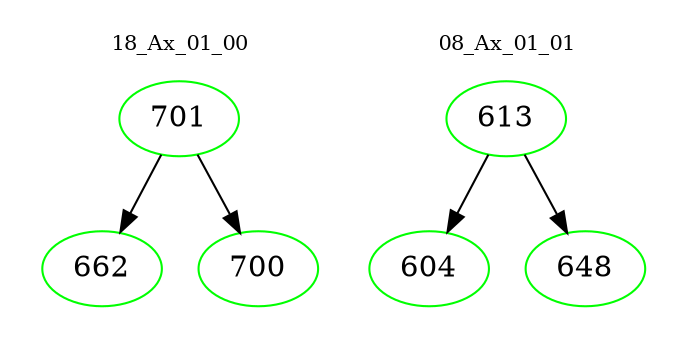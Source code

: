 digraph{
subgraph cluster_0 {
color = white
label = "18_Ax_01_00";
fontsize=10;
T0_701 [label="701", color="green"]
T0_701 -> T0_662 [color="black"]
T0_662 [label="662", color="green"]
T0_701 -> T0_700 [color="black"]
T0_700 [label="700", color="green"]
}
subgraph cluster_1 {
color = white
label = "08_Ax_01_01";
fontsize=10;
T1_613 [label="613", color="green"]
T1_613 -> T1_604 [color="black"]
T1_604 [label="604", color="green"]
T1_613 -> T1_648 [color="black"]
T1_648 [label="648", color="green"]
}
}
